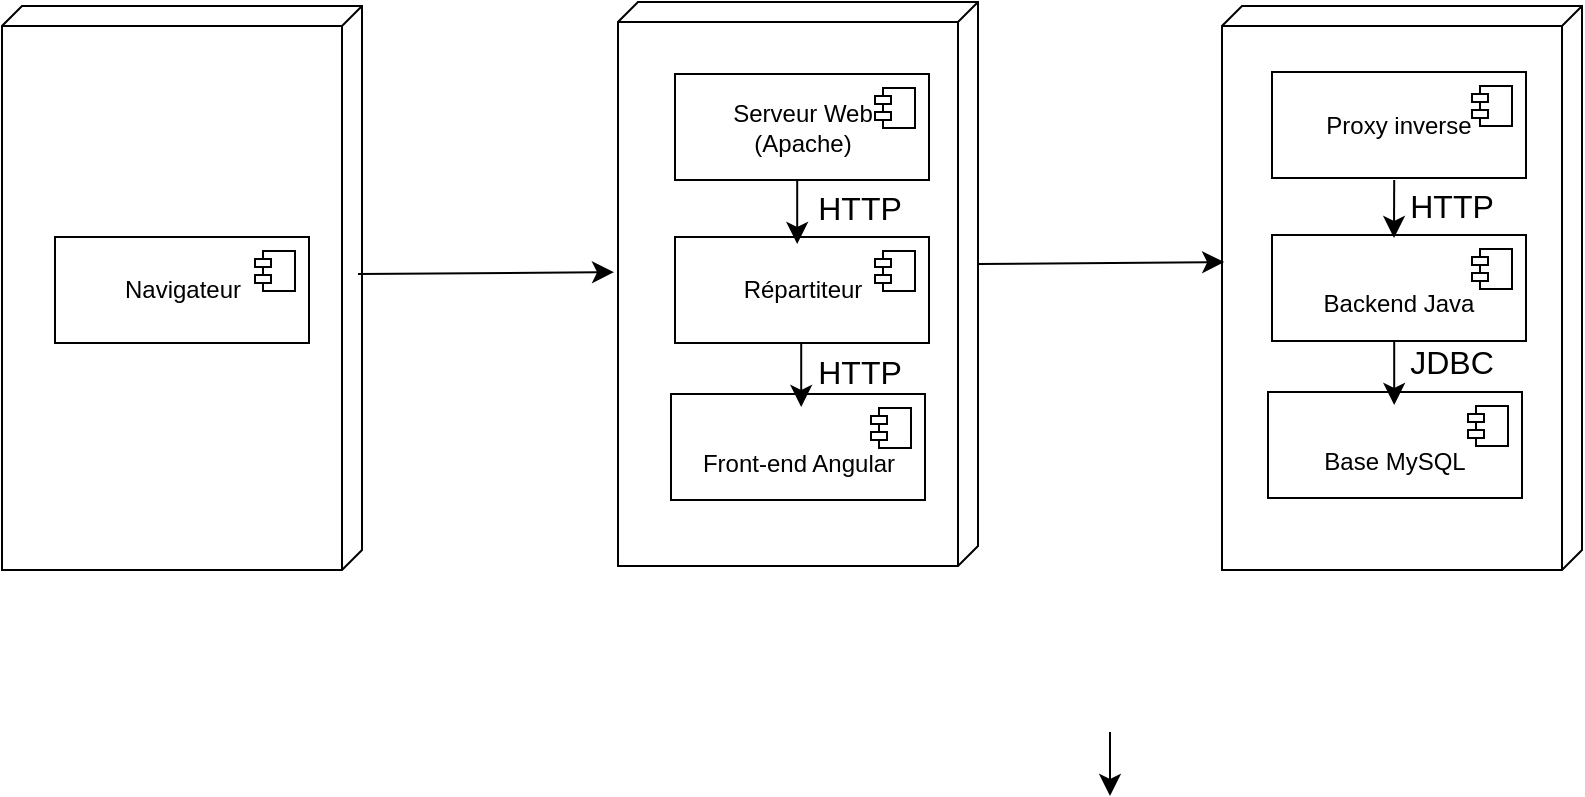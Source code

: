 <mxfile version="24.2.0" type="github">
  <diagram name="Page-1" id="N4mEMtXLYdBfV7IbO4S7">
    <mxGraphModel dx="1765" dy="-102" grid="0" gridSize="10" guides="1" tooltips="1" connect="1" arrows="1" fold="1" page="0" pageScale="1" pageWidth="827" pageHeight="1169" math="0" shadow="0">
      <root>
        <mxCell id="0" />
        <mxCell id="1" parent="0" />
        <mxCell id="u5yYqlRjoaRle61JDtWY-1" value="" style="verticalAlign=top;align=left;spacingTop=8;spacingLeft=2;spacingRight=12;shape=cube;size=10;direction=south;fontStyle=4;html=1;whiteSpace=wrap;" vertex="1" parent="1">
          <mxGeometry x="-503" y="423" width="180" height="282" as="geometry" />
        </mxCell>
        <mxCell id="u5yYqlRjoaRle61JDtWY-2" value="&lt;div&gt;Serveur Web&lt;/div&gt;&lt;div&gt;(Apache)&lt;br&gt;&lt;/div&gt;" style="html=1;dropTarget=0;whiteSpace=wrap;" vertex="1" parent="1">
          <mxGeometry x="-474.5" y="459" width="127" height="53" as="geometry" />
        </mxCell>
        <mxCell id="u5yYqlRjoaRle61JDtWY-3" value="" style="shape=module;jettyWidth=8;jettyHeight=4;" vertex="1" parent="u5yYqlRjoaRle61JDtWY-2">
          <mxGeometry x="1" width="20" height="20" relative="1" as="geometry">
            <mxPoint x="-27" y="7" as="offset" />
          </mxGeometry>
        </mxCell>
        <mxCell id="u5yYqlRjoaRle61JDtWY-4" style="edgeStyle=none;curved=1;rounded=0;orthogonalLoop=1;jettySize=auto;html=1;exitX=0.5;exitY=1;exitDx=0;exitDy=0;fontSize=12;startSize=8;endSize=8;" edge="1" parent="1" source="u5yYqlRjoaRle61JDtWY-2" target="u5yYqlRjoaRle61JDtWY-2">
          <mxGeometry relative="1" as="geometry" />
        </mxCell>
        <mxCell id="u5yYqlRjoaRle61JDtWY-7" value="Répartiteur" style="html=1;dropTarget=0;whiteSpace=wrap;" vertex="1" parent="1">
          <mxGeometry x="-474.5" y="540.5" width="127" height="53" as="geometry" />
        </mxCell>
        <mxCell id="u5yYqlRjoaRle61JDtWY-8" value="" style="shape=module;jettyWidth=8;jettyHeight=4;" vertex="1" parent="u5yYqlRjoaRle61JDtWY-7">
          <mxGeometry x="1" width="20" height="20" relative="1" as="geometry">
            <mxPoint x="-27" y="7" as="offset" />
          </mxGeometry>
        </mxCell>
        <mxCell id="u5yYqlRjoaRle61JDtWY-9" value="&lt;div&gt;&lt;br&gt;&lt;/div&gt;&lt;div&gt;Front-end Angular&lt;/div&gt;" style="html=1;dropTarget=0;whiteSpace=wrap;" vertex="1" parent="1">
          <mxGeometry x="-476.5" y="619" width="127" height="53" as="geometry" />
        </mxCell>
        <mxCell id="u5yYqlRjoaRle61JDtWY-10" value="" style="shape=module;jettyWidth=8;jettyHeight=4;" vertex="1" parent="u5yYqlRjoaRle61JDtWY-9">
          <mxGeometry x="1" width="20" height="20" relative="1" as="geometry">
            <mxPoint x="-27" y="7" as="offset" />
          </mxGeometry>
        </mxCell>
        <mxCell id="u5yYqlRjoaRle61JDtWY-11" value="" style="verticalAlign=top;align=left;spacingTop=8;spacingLeft=2;spacingRight=12;shape=cube;size=10;direction=south;fontStyle=4;html=1;whiteSpace=wrap;" vertex="1" parent="1">
          <mxGeometry x="-201" y="425" width="180" height="282" as="geometry" />
        </mxCell>
        <mxCell id="u5yYqlRjoaRle61JDtWY-12" value="Proxy inverse" style="html=1;dropTarget=0;whiteSpace=wrap;" vertex="1" parent="1">
          <mxGeometry x="-176" y="458" width="127" height="53" as="geometry" />
        </mxCell>
        <mxCell id="u5yYqlRjoaRle61JDtWY-13" value="" style="shape=module;jettyWidth=8;jettyHeight=4;" vertex="1" parent="u5yYqlRjoaRle61JDtWY-12">
          <mxGeometry x="1" width="20" height="20" relative="1" as="geometry">
            <mxPoint x="-27" y="7" as="offset" />
          </mxGeometry>
        </mxCell>
        <mxCell id="u5yYqlRjoaRle61JDtWY-14" style="edgeStyle=none;curved=1;rounded=0;orthogonalLoop=1;jettySize=auto;html=1;exitX=0.5;exitY=1;exitDx=0;exitDy=0;fontSize=12;startSize=8;endSize=8;" edge="1" parent="1" source="u5yYqlRjoaRle61JDtWY-12" target="u5yYqlRjoaRle61JDtWY-12">
          <mxGeometry relative="1" as="geometry" />
        </mxCell>
        <mxCell id="u5yYqlRjoaRle61JDtWY-15" value="&lt;br&gt;&lt;div&gt;Backend Java&lt;/div&gt;" style="html=1;dropTarget=0;whiteSpace=wrap;" vertex="1" parent="1">
          <mxGeometry x="-176" y="539.5" width="127" height="53" as="geometry" />
        </mxCell>
        <mxCell id="u5yYqlRjoaRle61JDtWY-16" value="" style="shape=module;jettyWidth=8;jettyHeight=4;" vertex="1" parent="u5yYqlRjoaRle61JDtWY-15">
          <mxGeometry x="1" width="20" height="20" relative="1" as="geometry">
            <mxPoint x="-27" y="7" as="offset" />
          </mxGeometry>
        </mxCell>
        <mxCell id="u5yYqlRjoaRle61JDtWY-17" value="&lt;div&gt;&lt;br&gt;&lt;/div&gt;&lt;div&gt;Base MySQL&lt;/div&gt;" style="html=1;dropTarget=0;whiteSpace=wrap;" vertex="1" parent="1">
          <mxGeometry x="-178" y="618" width="127" height="53" as="geometry" />
        </mxCell>
        <mxCell id="u5yYqlRjoaRle61JDtWY-18" value="" style="shape=module;jettyWidth=8;jettyHeight=4;" vertex="1" parent="u5yYqlRjoaRle61JDtWY-17">
          <mxGeometry x="1" width="20" height="20" relative="1" as="geometry">
            <mxPoint x="-27" y="7" as="offset" />
          </mxGeometry>
        </mxCell>
        <mxCell id="u5yYqlRjoaRle61JDtWY-19" value="" style="verticalAlign=top;align=left;spacingTop=8;spacingLeft=2;spacingRight=12;shape=cube;size=10;direction=south;fontStyle=4;html=1;whiteSpace=wrap;" vertex="1" parent="1">
          <mxGeometry x="-811" y="425" width="180" height="282" as="geometry" />
        </mxCell>
        <mxCell id="u5yYqlRjoaRle61JDtWY-22" style="edgeStyle=none;curved=1;rounded=0;orthogonalLoop=1;jettySize=auto;html=1;exitX=0.5;exitY=1;exitDx=0;exitDy=0;fontSize=12;startSize=8;endSize=8;" edge="1" parent="1">
          <mxGeometry relative="1" as="geometry">
            <mxPoint x="-721" y="512" as="sourcePoint" />
            <mxPoint x="-721" y="512" as="targetPoint" />
          </mxGeometry>
        </mxCell>
        <mxCell id="u5yYqlRjoaRle61JDtWY-23" value="Navigateur" style="html=1;dropTarget=0;whiteSpace=wrap;" vertex="1" parent="1">
          <mxGeometry x="-784.5" y="540.5" width="127" height="53" as="geometry" />
        </mxCell>
        <mxCell id="u5yYqlRjoaRle61JDtWY-24" value="" style="shape=module;jettyWidth=8;jettyHeight=4;" vertex="1" parent="u5yYqlRjoaRle61JDtWY-23">
          <mxGeometry x="1" width="20" height="20" relative="1" as="geometry">
            <mxPoint x="-27" y="7" as="offset" />
          </mxGeometry>
        </mxCell>
        <mxCell id="u5yYqlRjoaRle61JDtWY-27" value="" style="endArrow=classic;html=1;rounded=0;fontSize=12;startSize=8;endSize=8;curved=1;" edge="1" parent="1">
          <mxGeometry width="50" height="50" relative="1" as="geometry">
            <mxPoint x="-257" y="788" as="sourcePoint" />
            <mxPoint x="-257" y="820" as="targetPoint" />
          </mxGeometry>
        </mxCell>
        <mxCell id="u5yYqlRjoaRle61JDtWY-28" value="" style="endArrow=classic;html=1;rounded=0;fontSize=12;startSize=8;endSize=8;curved=1;entryX=0.479;entryY=1.011;entryDx=0;entryDy=0;entryPerimeter=0;" edge="1" parent="1" target="u5yYqlRjoaRle61JDtWY-1">
          <mxGeometry width="50" height="50" relative="1" as="geometry">
            <mxPoint x="-633" y="559" as="sourcePoint" />
            <mxPoint x="-562" y="559" as="targetPoint" />
          </mxGeometry>
        </mxCell>
        <mxCell id="u5yYqlRjoaRle61JDtWY-29" value="" style="endArrow=classic;html=1;rounded=0;fontSize=12;startSize=8;endSize=8;curved=1;entryX=0.454;entryY=0.994;entryDx=0;entryDy=0;entryPerimeter=0;" edge="1" parent="1" target="u5yYqlRjoaRle61JDtWY-11">
          <mxGeometry width="50" height="50" relative="1" as="geometry">
            <mxPoint x="-323" y="554" as="sourcePoint" />
            <mxPoint x="-252" y="554" as="targetPoint" />
          </mxGeometry>
        </mxCell>
        <mxCell id="u5yYqlRjoaRle61JDtWY-30" value="" style="endArrow=classic;html=1;rounded=0;fontSize=12;startSize=8;endSize=8;curved=1;" edge="1" parent="1">
          <mxGeometry width="50" height="50" relative="1" as="geometry">
            <mxPoint x="-413.4" y="512" as="sourcePoint" />
            <mxPoint x="-413.4" y="544" as="targetPoint" />
          </mxGeometry>
        </mxCell>
        <mxCell id="u5yYqlRjoaRle61JDtWY-31" value="" style="endArrow=classic;html=1;rounded=0;fontSize=12;startSize=8;endSize=8;curved=1;" edge="1" parent="1">
          <mxGeometry width="50" height="50" relative="1" as="geometry">
            <mxPoint x="-411.4" y="593.5" as="sourcePoint" />
            <mxPoint x="-411.4" y="625.5" as="targetPoint" />
          </mxGeometry>
        </mxCell>
        <mxCell id="u5yYqlRjoaRle61JDtWY-32" value="" style="endArrow=classic;html=1;rounded=0;fontSize=12;startSize=8;endSize=8;curved=1;" edge="1" parent="1">
          <mxGeometry width="50" height="50" relative="1" as="geometry">
            <mxPoint x="-114.9" y="512" as="sourcePoint" />
            <mxPoint x="-115" y="541" as="targetPoint" />
          </mxGeometry>
        </mxCell>
        <mxCell id="u5yYqlRjoaRle61JDtWY-33" value="" style="endArrow=classic;html=1;rounded=0;fontSize=12;startSize=8;endSize=8;curved=1;" edge="1" parent="1">
          <mxGeometry width="50" height="50" relative="1" as="geometry">
            <mxPoint x="-114.9" y="592.5" as="sourcePoint" />
            <mxPoint x="-114.9" y="624.5" as="targetPoint" />
          </mxGeometry>
        </mxCell>
        <mxCell id="u5yYqlRjoaRle61JDtWY-34" value="HTTP" style="text;html=1;align=center;verticalAlign=middle;whiteSpace=wrap;rounded=0;fontSize=16;" vertex="1" parent="1">
          <mxGeometry x="-412" y="510.5" width="60" height="30" as="geometry" />
        </mxCell>
        <mxCell id="u5yYqlRjoaRle61JDtWY-35" value="HTTP" style="text;html=1;align=center;verticalAlign=middle;whiteSpace=wrap;rounded=0;fontSize=16;" vertex="1" parent="1">
          <mxGeometry x="-412" y="592.5" width="60" height="30" as="geometry" />
        </mxCell>
        <mxCell id="u5yYqlRjoaRle61JDtWY-36" value="HTTP" style="text;html=1;align=center;verticalAlign=middle;whiteSpace=wrap;rounded=0;fontSize=16;" vertex="1" parent="1">
          <mxGeometry x="-116" y="509.5" width="60" height="30" as="geometry" />
        </mxCell>
        <mxCell id="u5yYqlRjoaRle61JDtWY-37" value="JDBC" style="text;html=1;align=center;verticalAlign=middle;whiteSpace=wrap;rounded=0;fontSize=16;" vertex="1" parent="1">
          <mxGeometry x="-116" y="588" width="60" height="30" as="geometry" />
        </mxCell>
      </root>
    </mxGraphModel>
  </diagram>
</mxfile>
